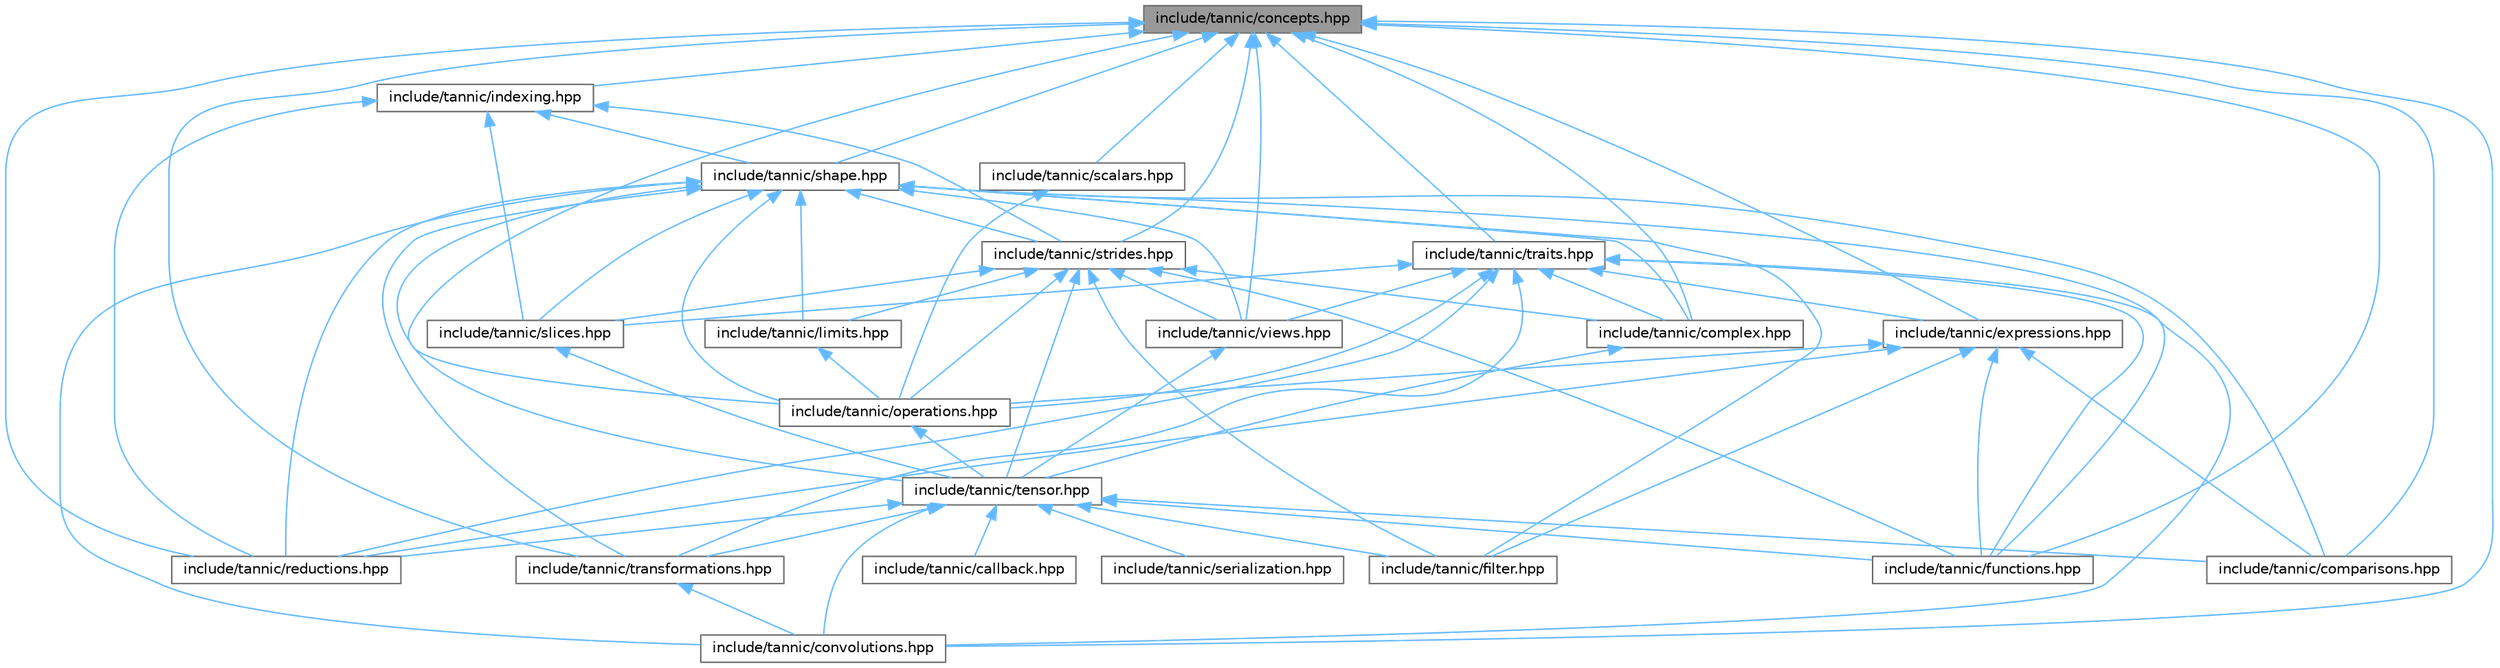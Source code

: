 digraph "include/tannic/concepts.hpp"
{
 // LATEX_PDF_SIZE
  bgcolor="transparent";
  edge [fontname=Helvetica,fontsize=10,labelfontname=Helvetica,labelfontsize=10];
  node [fontname=Helvetica,fontsize=10,shape=box,height=0.2,width=0.4];
  Node1 [id="Node000001",label="include/tannic/concepts.hpp",height=0.2,width=0.4,color="gray40", fillcolor="grey60", style="filled", fontcolor="black",tooltip="Defines core C++20 concepts used throughout the Tannic Tensor Library."];
  Node1 -> Node2 [id="edge1_Node000001_Node000002",dir="back",color="steelblue1",style="solid",tooltip=" "];
  Node2 [id="Node000002",label="include/tannic/comparisons.hpp",height=0.2,width=0.4,color="grey40", fillcolor="white", style="filled",URL="$de/d06/comparisons_8hpp.html",tooltip=" "];
  Node1 -> Node3 [id="edge2_Node000001_Node000003",dir="back",color="steelblue1",style="solid",tooltip=" "];
  Node3 [id="Node000003",label="include/tannic/complex.hpp",height=0.2,width=0.4,color="grey40", fillcolor="white", style="filled",URL="$db/dd8/complex_8hpp.html",tooltip=" "];
  Node3 -> Node4 [id="edge3_Node000003_Node000004",dir="back",color="steelblue1",style="solid",tooltip=" "];
  Node4 [id="Node000004",label="include/tannic/tensor.hpp",height=0.2,width=0.4,color="grey40", fillcolor="white", style="filled",URL="$d3/d8b/tensor_8hpp.html",tooltip=" "];
  Node4 -> Node5 [id="edge4_Node000004_Node000005",dir="back",color="steelblue1",style="solid",tooltip=" "];
  Node5 [id="Node000005",label="include/tannic/callback.hpp",height=0.2,width=0.4,color="grey40", fillcolor="white", style="filled",URL="$da/db7/callback_8hpp.html",tooltip=" "];
  Node4 -> Node2 [id="edge5_Node000004_Node000002",dir="back",color="steelblue1",style="solid",tooltip=" "];
  Node4 -> Node6 [id="edge6_Node000004_Node000006",dir="back",color="steelblue1",style="solid",tooltip=" "];
  Node6 [id="Node000006",label="include/tannic/convolutions.hpp",height=0.2,width=0.4,color="grey40", fillcolor="white", style="filled",URL="$d6/dba/convolutions_8hpp.html",tooltip=" "];
  Node4 -> Node7 [id="edge7_Node000004_Node000007",dir="back",color="steelblue1",style="solid",tooltip=" "];
  Node7 [id="Node000007",label="include/tannic/filter.hpp",height=0.2,width=0.4,color="grey40", fillcolor="white", style="filled",URL="$d1/dd2/filter_8hpp.html",tooltip=" "];
  Node4 -> Node8 [id="edge8_Node000004_Node000008",dir="back",color="steelblue1",style="solid",tooltip=" "];
  Node8 [id="Node000008",label="include/tannic/functions.hpp",height=0.2,width=0.4,color="grey40", fillcolor="white", style="filled",URL="$db/d1a/functions_8hpp.html",tooltip=" "];
  Node4 -> Node9 [id="edge9_Node000004_Node000009",dir="back",color="steelblue1",style="solid",tooltip=" "];
  Node9 [id="Node000009",label="include/tannic/reductions.hpp",height=0.2,width=0.4,color="grey40", fillcolor="white", style="filled",URL="$d1/d01/reductions_8hpp.html",tooltip="Defines reduction operations for tensor expressions."];
  Node4 -> Node10 [id="edge10_Node000004_Node000010",dir="back",color="steelblue1",style="solid",tooltip=" "];
  Node10 [id="Node000010",label="include/tannic/serialization.hpp",height=0.2,width=0.4,color="grey40", fillcolor="white", style="filled",URL="$d8/d21/serialization_8hpp.html",tooltip=" "];
  Node4 -> Node11 [id="edge11_Node000004_Node000011",dir="back",color="steelblue1",style="solid",tooltip=" "];
  Node11 [id="Node000011",label="include/tannic/transformations.hpp",height=0.2,width=0.4,color="grey40", fillcolor="white", style="filled",URL="$d8/d71/transformations_8hpp.html",tooltip=" "];
  Node11 -> Node6 [id="edge12_Node000011_Node000006",dir="back",color="steelblue1",style="solid",tooltip=" "];
  Node1 -> Node6 [id="edge13_Node000001_Node000006",dir="back",color="steelblue1",style="solid",tooltip=" "];
  Node1 -> Node12 [id="edge14_Node000001_Node000012",dir="back",color="steelblue1",style="solid",tooltip=" "];
  Node12 [id="Node000012",label="include/tannic/expressions.hpp",height=0.2,width=0.4,color="grey40", fillcolor="white", style="filled",URL="$d5/d8b/expressions_8hpp.html",tooltip=" "];
  Node12 -> Node2 [id="edge15_Node000012_Node000002",dir="back",color="steelblue1",style="solid",tooltip=" "];
  Node12 -> Node7 [id="edge16_Node000012_Node000007",dir="back",color="steelblue1",style="solid",tooltip=" "];
  Node12 -> Node8 [id="edge17_Node000012_Node000008",dir="back",color="steelblue1",style="solid",tooltip=" "];
  Node12 -> Node13 [id="edge18_Node000012_Node000013",dir="back",color="steelblue1",style="solid",tooltip=" "];
  Node13 [id="Node000013",label="include/tannic/operations.hpp",height=0.2,width=0.4,color="grey40", fillcolor="white", style="filled",URL="$d6/d00/operations_8hpp.html",tooltip=" "];
  Node13 -> Node4 [id="edge19_Node000013_Node000004",dir="back",color="steelblue1",style="solid",tooltip=" "];
  Node12 -> Node9 [id="edge20_Node000012_Node000009",dir="back",color="steelblue1",style="solid",tooltip=" "];
  Node1 -> Node8 [id="edge21_Node000001_Node000008",dir="back",color="steelblue1",style="solid",tooltip=" "];
  Node1 -> Node14 [id="edge22_Node000001_Node000014",dir="back",color="steelblue1",style="solid",tooltip=" "];
  Node14 [id="Node000014",label="include/tannic/indexing.hpp",height=0.2,width=0.4,color="grey40", fillcolor="white", style="filled",URL="$d7/d1d/indexing_8hpp.html",tooltip=" "];
  Node14 -> Node9 [id="edge23_Node000014_Node000009",dir="back",color="steelblue1",style="solid",tooltip=" "];
  Node14 -> Node15 [id="edge24_Node000014_Node000015",dir="back",color="steelblue1",style="solid",tooltip=" "];
  Node15 [id="Node000015",label="include/tannic/shape.hpp",height=0.2,width=0.4,color="grey40", fillcolor="white", style="filled",URL="$d3/d30/shape_8hpp.html",tooltip="Defines the Shape class for representing tensor dimensions."];
  Node15 -> Node2 [id="edge25_Node000015_Node000002",dir="back",color="steelblue1",style="solid",tooltip=" "];
  Node15 -> Node3 [id="edge26_Node000015_Node000003",dir="back",color="steelblue1",style="solid",tooltip=" "];
  Node15 -> Node6 [id="edge27_Node000015_Node000006",dir="back",color="steelblue1",style="solid",tooltip=" "];
  Node15 -> Node7 [id="edge28_Node000015_Node000007",dir="back",color="steelblue1",style="solid",tooltip=" "];
  Node15 -> Node8 [id="edge29_Node000015_Node000008",dir="back",color="steelblue1",style="solid",tooltip=" "];
  Node15 -> Node16 [id="edge30_Node000015_Node000016",dir="back",color="steelblue1",style="solid",tooltip=" "];
  Node16 [id="Node000016",label="include/tannic/limits.hpp",height=0.2,width=0.4,color="grey40", fillcolor="white", style="filled",URL="$d7/df0/limits_8hpp.html",tooltip=" "];
  Node16 -> Node13 [id="edge31_Node000016_Node000013",dir="back",color="steelblue1",style="solid",tooltip=" "];
  Node15 -> Node13 [id="edge32_Node000015_Node000013",dir="back",color="steelblue1",style="solid",tooltip=" "];
  Node15 -> Node9 [id="edge33_Node000015_Node000009",dir="back",color="steelblue1",style="solid",tooltip=" "];
  Node15 -> Node17 [id="edge34_Node000015_Node000017",dir="back",color="steelblue1",style="solid",tooltip=" "];
  Node17 [id="Node000017",label="include/tannic/slices.hpp",height=0.2,width=0.4,color="grey40", fillcolor="white", style="filled",URL="$d4/d71/slices_8hpp.html",tooltip="Implements tensor slicing for expression templates in the Tannic Tensor Library."];
  Node17 -> Node4 [id="edge35_Node000017_Node000004",dir="back",color="steelblue1",style="solid",tooltip=" "];
  Node15 -> Node18 [id="edge36_Node000015_Node000018",dir="back",color="steelblue1",style="solid",tooltip=" "];
  Node18 [id="Node000018",label="include/tannic/strides.hpp",height=0.2,width=0.4,color="grey40", fillcolor="white", style="filled",URL="$d7/d08/strides_8hpp.html",tooltip="Memory layout specification for tensor dimensions in the Tannic Tensor Library."];
  Node18 -> Node3 [id="edge37_Node000018_Node000003",dir="back",color="steelblue1",style="solid",tooltip=" "];
  Node18 -> Node7 [id="edge38_Node000018_Node000007",dir="back",color="steelblue1",style="solid",tooltip=" "];
  Node18 -> Node8 [id="edge39_Node000018_Node000008",dir="back",color="steelblue1",style="solid",tooltip=" "];
  Node18 -> Node16 [id="edge40_Node000018_Node000016",dir="back",color="steelblue1",style="solid",tooltip=" "];
  Node18 -> Node13 [id="edge41_Node000018_Node000013",dir="back",color="steelblue1",style="solid",tooltip=" "];
  Node18 -> Node17 [id="edge42_Node000018_Node000017",dir="back",color="steelblue1",style="solid",tooltip=" "];
  Node18 -> Node4 [id="edge43_Node000018_Node000004",dir="back",color="steelblue1",style="solid",tooltip=" "];
  Node18 -> Node19 [id="edge44_Node000018_Node000019",dir="back",color="steelblue1",style="solid",tooltip=" "];
  Node19 [id="Node000019",label="include/tannic/views.hpp",height=0.2,width=0.4,color="grey40", fillcolor="white", style="filled",URL="$de/d49/views_8hpp.html",tooltip=" "];
  Node19 -> Node4 [id="edge45_Node000019_Node000004",dir="back",color="steelblue1",style="solid",tooltip=" "];
  Node15 -> Node4 [id="edge46_Node000015_Node000004",dir="back",color="steelblue1",style="solid",tooltip=" "];
  Node15 -> Node11 [id="edge47_Node000015_Node000011",dir="back",color="steelblue1",style="solid",tooltip=" "];
  Node15 -> Node19 [id="edge48_Node000015_Node000019",dir="back",color="steelblue1",style="solid",tooltip=" "];
  Node14 -> Node17 [id="edge49_Node000014_Node000017",dir="back",color="steelblue1",style="solid",tooltip=" "];
  Node14 -> Node18 [id="edge50_Node000014_Node000018",dir="back",color="steelblue1",style="solid",tooltip=" "];
  Node1 -> Node13 [id="edge51_Node000001_Node000013",dir="back",color="steelblue1",style="solid",tooltip=" "];
  Node1 -> Node9 [id="edge52_Node000001_Node000009",dir="back",color="steelblue1",style="solid",tooltip=" "];
  Node1 -> Node20 [id="edge53_Node000001_Node000020",dir="back",color="steelblue1",style="solid",tooltip=" "];
  Node20 [id="Node000020",label="include/tannic/scalars.hpp",height=0.2,width=0.4,color="grey40", fillcolor="white", style="filled",URL="$d3/d3c/scalars_8hpp.html",tooltip=" "];
  Node20 -> Node13 [id="edge54_Node000020_Node000013",dir="back",color="steelblue1",style="solid",tooltip=" "];
  Node1 -> Node15 [id="edge55_Node000001_Node000015",dir="back",color="steelblue1",style="solid",tooltip=" "];
  Node1 -> Node18 [id="edge56_Node000001_Node000018",dir="back",color="steelblue1",style="solid",tooltip=" "];
  Node1 -> Node21 [id="edge57_Node000001_Node000021",dir="back",color="steelblue1",style="solid",tooltip=" "];
  Node21 [id="Node000021",label="include/tannic/traits.hpp",height=0.2,width=0.4,color="grey40", fillcolor="white", style="filled",URL="$df/d73/traits_8hpp.html",tooltip=" "];
  Node21 -> Node3 [id="edge58_Node000021_Node000003",dir="back",color="steelblue1",style="solid",tooltip=" "];
  Node21 -> Node6 [id="edge59_Node000021_Node000006",dir="back",color="steelblue1",style="solid",tooltip=" "];
  Node21 -> Node12 [id="edge60_Node000021_Node000012",dir="back",color="steelblue1",style="solid",tooltip=" "];
  Node21 -> Node8 [id="edge61_Node000021_Node000008",dir="back",color="steelblue1",style="solid",tooltip=" "];
  Node21 -> Node13 [id="edge62_Node000021_Node000013",dir="back",color="steelblue1",style="solid",tooltip=" "];
  Node21 -> Node9 [id="edge63_Node000021_Node000009",dir="back",color="steelblue1",style="solid",tooltip=" "];
  Node21 -> Node17 [id="edge64_Node000021_Node000017",dir="back",color="steelblue1",style="solid",tooltip=" "];
  Node21 -> Node11 [id="edge65_Node000021_Node000011",dir="back",color="steelblue1",style="solid",tooltip=" "];
  Node21 -> Node19 [id="edge66_Node000021_Node000019",dir="back",color="steelblue1",style="solid",tooltip=" "];
  Node1 -> Node11 [id="edge67_Node000001_Node000011",dir="back",color="steelblue1",style="solid",tooltip=" "];
  Node1 -> Node19 [id="edge68_Node000001_Node000019",dir="back",color="steelblue1",style="solid",tooltip=" "];
}
